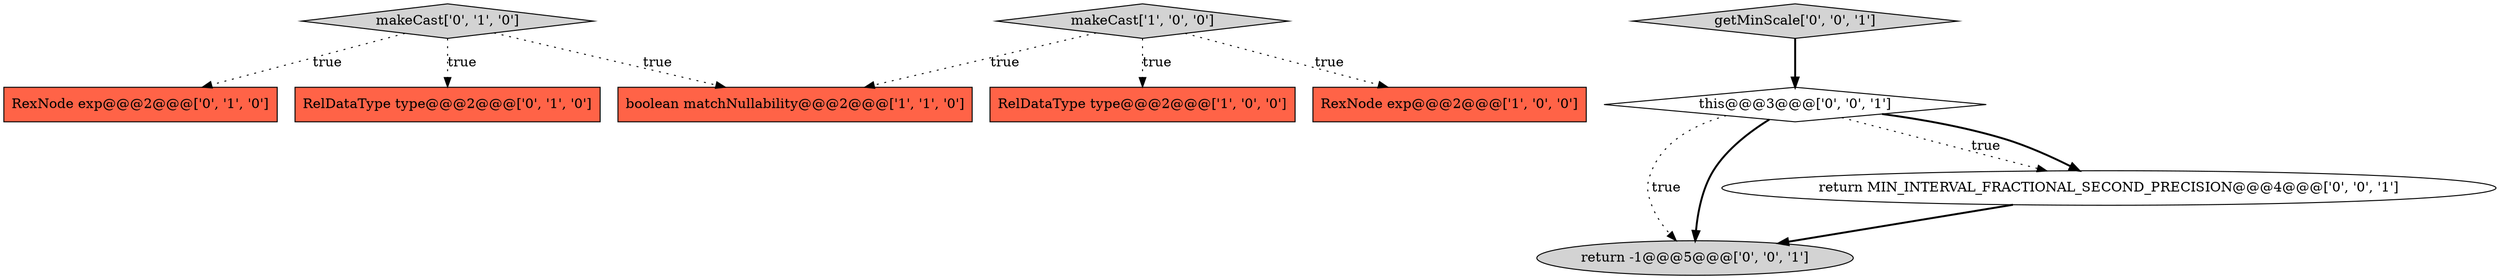 digraph {
4 [style = filled, label = "RexNode exp@@@2@@@['0', '1', '0']", fillcolor = tomato, shape = box image = "AAA0AAABBB2BBB"];
6 [style = filled, label = "makeCast['0', '1', '0']", fillcolor = lightgray, shape = diamond image = "AAA0AAABBB2BBB"];
8 [style = filled, label = "return -1@@@5@@@['0', '0', '1']", fillcolor = lightgray, shape = ellipse image = "AAA0AAABBB3BBB"];
1 [style = filled, label = "makeCast['1', '0', '0']", fillcolor = lightgray, shape = diamond image = "AAA0AAABBB1BBB"];
0 [style = filled, label = "RelDataType type@@@2@@@['1', '0', '0']", fillcolor = tomato, shape = box image = "AAA0AAABBB1BBB"];
5 [style = filled, label = "RelDataType type@@@2@@@['0', '1', '0']", fillcolor = tomato, shape = box image = "AAA0AAABBB2BBB"];
9 [style = filled, label = "this@@@3@@@['0', '0', '1']", fillcolor = white, shape = diamond image = "AAA0AAABBB3BBB"];
3 [style = filled, label = "boolean matchNullability@@@2@@@['1', '1', '0']", fillcolor = tomato, shape = box image = "AAA0AAABBB1BBB"];
10 [style = filled, label = "return MIN_INTERVAL_FRACTIONAL_SECOND_PRECISION@@@4@@@['0', '0', '1']", fillcolor = white, shape = ellipse image = "AAA0AAABBB3BBB"];
2 [style = filled, label = "RexNode exp@@@2@@@['1', '0', '0']", fillcolor = tomato, shape = box image = "AAA0AAABBB1BBB"];
7 [style = filled, label = "getMinScale['0', '0', '1']", fillcolor = lightgray, shape = diamond image = "AAA0AAABBB3BBB"];
1->2 [style = dotted, label="true"];
7->9 [style = bold, label=""];
6->5 [style = dotted, label="true"];
6->4 [style = dotted, label="true"];
10->8 [style = bold, label=""];
1->3 [style = dotted, label="true"];
9->8 [style = dotted, label="true"];
9->8 [style = bold, label=""];
1->0 [style = dotted, label="true"];
9->10 [style = dotted, label="true"];
6->3 [style = dotted, label="true"];
9->10 [style = bold, label=""];
}
